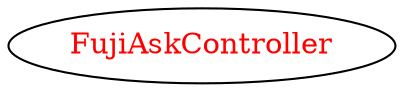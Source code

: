 digraph dependencyGraph {
 concentrate=true;
 ranksep="2.0";
 rankdir="LR"; 
 splines="ortho";
"FujiAskController" [fontcolor="red"];
}